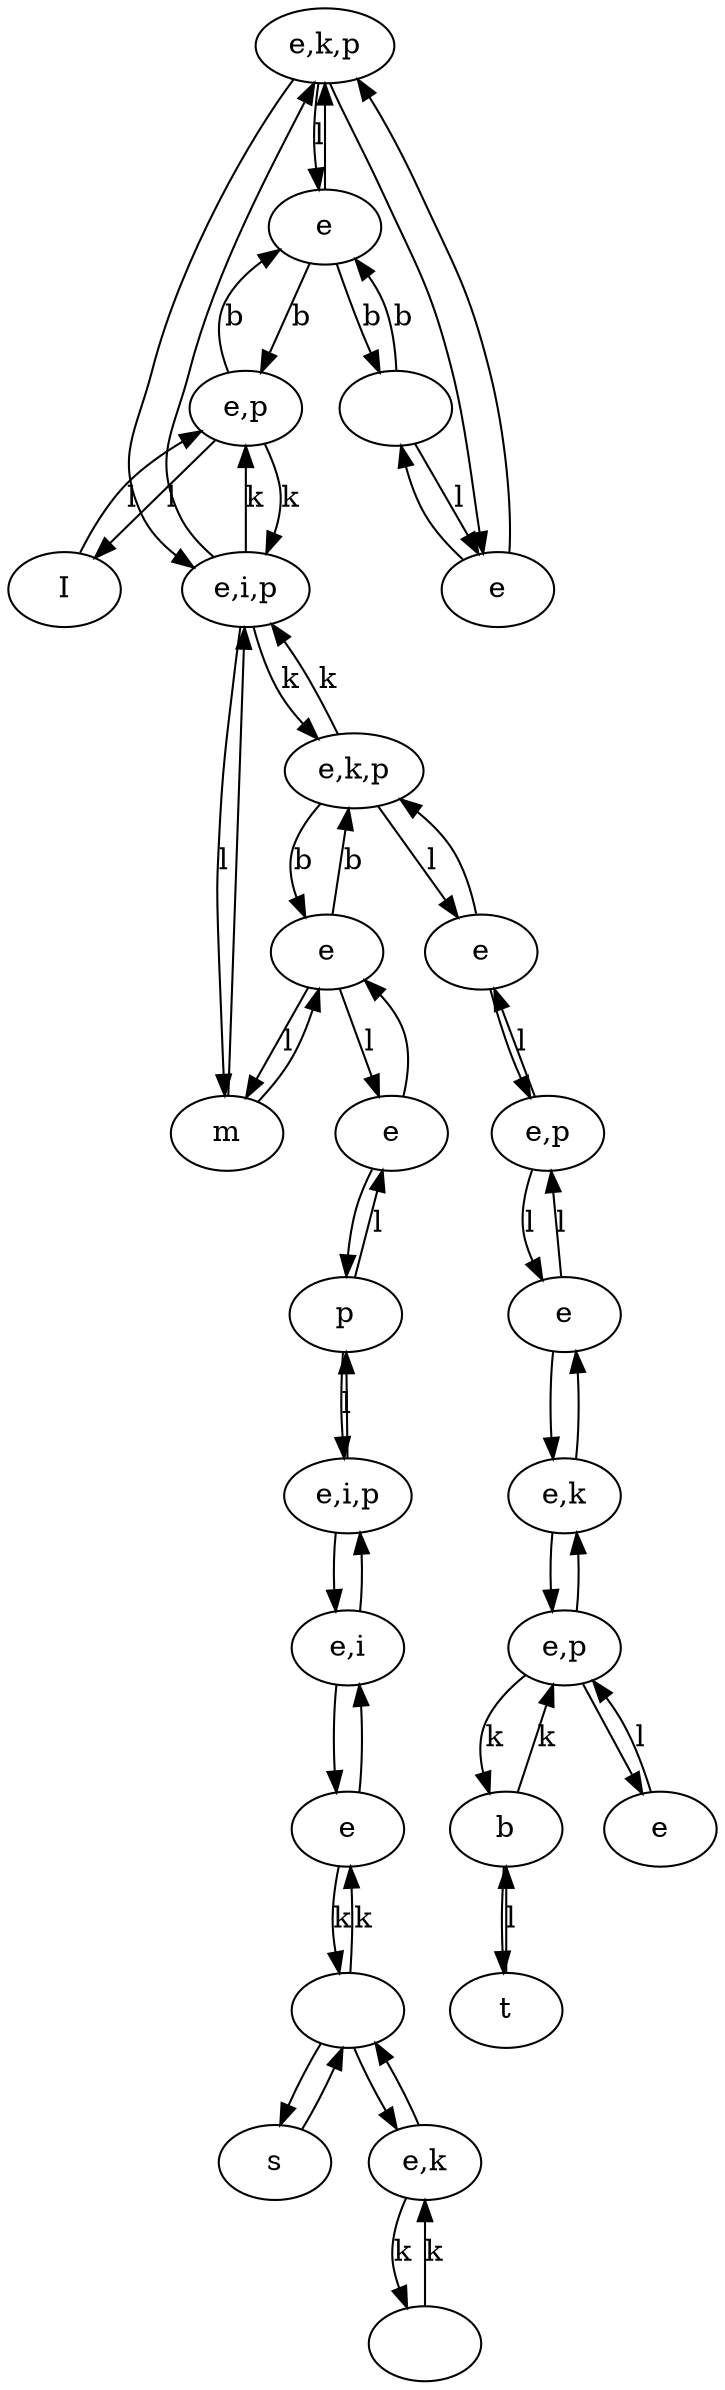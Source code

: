 digraph {
0 [label="e,k,p
"]
1 [label="e"]
2 [label="e,i,p"]
3 [label="e,p"]
4 [label="b"]
5 [label="t"]
6 [label="e"]
7 [label=""]
8 [label="e,p"]
9 [label="m"]
10 [label=""]
11 [label="s"]
12 [label=""]
13 [label="e,k"]
14 [label="e,i"]
15 [label="e"]
16 [label="p"]
17 [label="e,i,p"]
18 [label="e"]
19 [label="e"]
20 [label="e,k,p"]
21 [label="e"]
22 [label="e,p"]
23 [label="e"]
24 [label="e"]
25 [label="e,k"]
26 [label="I"]
11 -> 10 [label=""]
10 -> 11 [label=""]
15 -> 14 [label=""]
14 -> 15 [label=""]
14 -> 17 [label=""]
17 -> 14 [label=""]
22 -> 25 [label=""]
25 -> 22 [label=""]
25 -> 24 [label=""]
24 -> 25 [label=""]
0 -> 2 [label=""]
2 -> 0 [label=""]
0 -> 6 [label=""]
6 -> 0 [label=""]
8 -> 24 [label="l"]
24 -> 8 [label="l"]
6 -> 7 [label=""]
7 -> 6 [label="l"]
4 -> 5 [label=""]
5 -> 4 [label="l"]
21 -> 8 [label=""]
8 -> 21 [label="l"]
9 -> 18 [label=""]
18 -> 9 [label="l"]
9 -> 2 [label=""]
2 -> 9 [label="l"]
21 -> 20 [label=""]
20 -> 21 [label="l"]
17 -> 16 [label=""]
16 -> 17 [label="l"]
10 -> 13 [label=""]
13 -> 10 [label=""]
1 -> 0 [label=""]
0 -> 1 [label="l"]
10 -> 15 [label="k"]
15 -> 10 [label="k"]
13 -> 12 [label="k"]
12 -> 13 [label="k"]
3 -> 2 [label="k"]
2 -> 3 [label="k"]
3 -> 26 [label="l"]
26 -> 3 [label="l"]
3 -> 1 [label="b"]
1 -> 3 [label="b"]
1 -> 7 [label="b"]
7 -> 1 [label="b"]
20 -> 18 [label="b"]
18 -> 20 [label="b"]
22 -> 4 [label="k"]
4 -> 22 [label="k"]
19 -> 16 [label=""]
16 -> 19 [label="l"]
19 -> 18 [label=""]
18 -> 19 [label="l"]
2 -> 20 [label="k"]
20 -> 2 [label="k"]
22 -> 23 [label=""]
23 -> 22 [label="l"]
}
